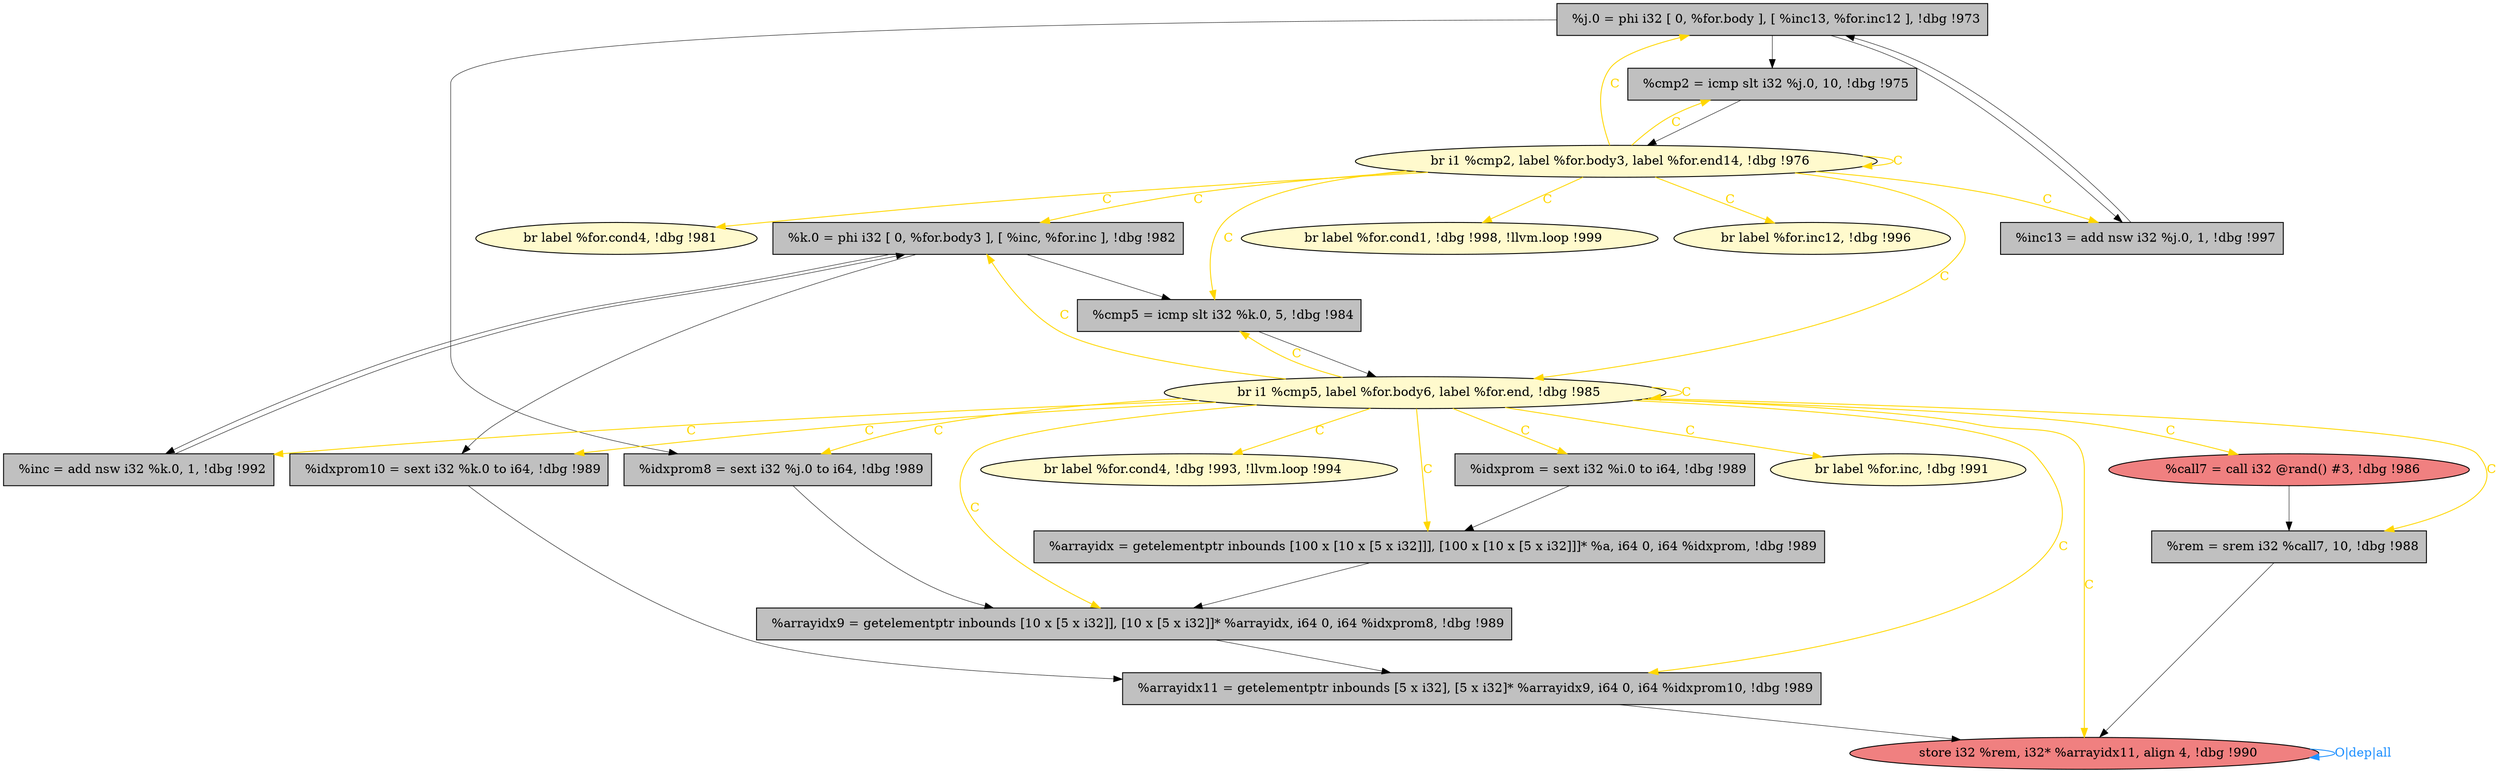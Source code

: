 
digraph G {


node409 [fillcolor=grey,label="  %k.0 = phi i32 [ 0, %for.body3 ], [ %inc, %for.inc ], !dbg !982",shape=rectangle,style=filled ]
node407 [fillcolor=grey,label="  %rem = srem i32 %call7, 10, !dbg !988",shape=rectangle,style=filled ]
node406 [fillcolor=lightcoral,label="  %call7 = call i32 @rand() #3, !dbg !986",shape=ellipse,style=filled ]
node404 [fillcolor=grey,label="  %arrayidx11 = getelementptr inbounds [5 x i32], [5 x i32]* %arrayidx9, i64 0, i64 %idxprom10, !dbg !989",shape=rectangle,style=filled ]
node408 [fillcolor=lemonchiffon,label="  br label %for.cond1, !dbg !998, !llvm.loop !999",shape=ellipse,style=filled ]
node394 [fillcolor=lemonchiffon,label="  br label %for.cond4, !dbg !993, !llvm.loop !994",shape=ellipse,style=filled ]
node392 [fillcolor=grey,label="  %idxprom = sext i32 %i.0 to i64, !dbg !989",shape=rectangle,style=filled ]
node389 [fillcolor=grey,label="  %arrayidx9 = getelementptr inbounds [10 x [5 x i32]], [10 x [5 x i32]]* %arrayidx, i64 0, i64 %idxprom8, !dbg !989",shape=rectangle,style=filled ]
node390 [fillcolor=grey,label="  %idxprom8 = sext i32 %j.0 to i64, !dbg !989",shape=rectangle,style=filled ]
node395 [fillcolor=grey,label="  %idxprom10 = sext i32 %k.0 to i64, !dbg !989",shape=rectangle,style=filled ]
node405 [fillcolor=lemonchiffon,label="  br label %for.inc12, !dbg !996",shape=ellipse,style=filled ]
node400 [fillcolor=lemonchiffon,label="  br i1 %cmp2, label %for.body3, label %for.end14, !dbg !976",shape=ellipse,style=filled ]
node391 [fillcolor=grey,label="  %arrayidx = getelementptr inbounds [100 x [10 x [5 x i32]]], [100 x [10 x [5 x i32]]]* %a, i64 0, i64 %idxprom, !dbg !989",shape=rectangle,style=filled ]
node403 [fillcolor=grey,label="  %inc13 = add nsw i32 %j.0, 1, !dbg !997",shape=rectangle,style=filled ]
node410 [fillcolor=grey,label="  %cmp2 = icmp slt i32 %j.0, 10, !dbg !975",shape=rectangle,style=filled ]
node393 [fillcolor=grey,label="  %cmp5 = icmp slt i32 %k.0, 5, !dbg !984",shape=rectangle,style=filled ]
node396 [fillcolor=grey,label="  %inc = add nsw i32 %k.0, 1, !dbg !992",shape=rectangle,style=filled ]
node397 [fillcolor=lightcoral,label="  store i32 %rem, i32* %arrayidx11, align 4, !dbg !990",shape=ellipse,style=filled ]
node398 [fillcolor=lemonchiffon,label="  br label %for.inc, !dbg !991",shape=ellipse,style=filled ]
node399 [fillcolor=lemonchiffon,label="  br label %for.cond4, !dbg !981",shape=ellipse,style=filled ]
node401 [fillcolor=grey,label="  %j.0 = phi i32 [ 0, %for.body ], [ %inc13, %for.inc12 ], !dbg !973",shape=rectangle,style=filled ]
node402 [fillcolor=lemonchiffon,label="  br i1 %cmp5, label %for.body6, label %for.end, !dbg !985",shape=ellipse,style=filled ]

node400->node402 [style=solid,color=gold,label="C",penwidth=1.0,fontcolor=gold ]
node400->node393 [style=solid,color=gold,label="C",penwidth=1.0,fontcolor=gold ]
node402->node396 [style=solid,color=gold,label="C",penwidth=1.0,fontcolor=gold ]
node400->node405 [style=solid,color=gold,label="C",penwidth=1.0,fontcolor=gold ]
node400->node408 [style=solid,color=gold,label="C",penwidth=1.0,fontcolor=gold ]
node400->node399 [style=solid,color=gold,label="C",penwidth=1.0,fontcolor=gold ]
node400->node403 [style=solid,color=gold,label="C",penwidth=1.0,fontcolor=gold ]
node393->node402 [style=solid,color=black,label="",penwidth=0.5,fontcolor=black ]
node406->node407 [style=solid,color=black,label="",penwidth=0.5,fontcolor=black ]
node409->node396 [style=solid,color=black,label="",penwidth=0.5,fontcolor=black ]
node396->node409 [style=solid,color=black,label="",penwidth=0.5,fontcolor=black ]
node389->node404 [style=solid,color=black,label="",penwidth=0.5,fontcolor=black ]
node400->node409 [style=solid,color=gold,label="C",penwidth=1.0,fontcolor=gold ]
node401->node390 [style=solid,color=black,label="",penwidth=0.5,fontcolor=black ]
node407->node397 [style=solid,color=black,label="",penwidth=0.5,fontcolor=black ]
node402->node393 [style=solid,color=gold,label="C",penwidth=1.0,fontcolor=gold ]
node402->node398 [style=solid,color=gold,label="C",penwidth=1.0,fontcolor=gold ]
node392->node391 [style=solid,color=black,label="",penwidth=0.5,fontcolor=black ]
node402->node392 [style=solid,color=gold,label="C",penwidth=1.0,fontcolor=gold ]
node402->node409 [style=solid,color=gold,label="C",penwidth=1.0,fontcolor=gold ]
node409->node395 [style=solid,color=black,label="",penwidth=0.5,fontcolor=black ]
node397->node397 [style=solid,color=dodgerblue,label="O|dep|all",penwidth=1.0,fontcolor=dodgerblue ]
node402->node407 [style=solid,color=gold,label="C",penwidth=1.0,fontcolor=gold ]
node402->node406 [style=solid,color=gold,label="C",penwidth=1.0,fontcolor=gold ]
node390->node389 [style=solid,color=black,label="",penwidth=0.5,fontcolor=black ]
node400->node401 [style=solid,color=gold,label="C",penwidth=1.0,fontcolor=gold ]
node401->node403 [style=solid,color=black,label="",penwidth=0.5,fontcolor=black ]
node410->node400 [style=solid,color=black,label="",penwidth=0.5,fontcolor=black ]
node409->node393 [style=solid,color=black,label="",penwidth=0.5,fontcolor=black ]
node403->node401 [style=solid,color=black,label="",penwidth=0.5,fontcolor=black ]
node402->node397 [style=solid,color=gold,label="C",penwidth=1.0,fontcolor=gold ]
node400->node410 [style=solid,color=gold,label="C",penwidth=1.0,fontcolor=gold ]
node391->node389 [style=solid,color=black,label="",penwidth=0.5,fontcolor=black ]
node402->node395 [style=solid,color=gold,label="C",penwidth=1.0,fontcolor=gold ]
node402->node402 [style=solid,color=gold,label="C",penwidth=1.0,fontcolor=gold ]
node400->node400 [style=solid,color=gold,label="C",penwidth=1.0,fontcolor=gold ]
node401->node410 [style=solid,color=black,label="",penwidth=0.5,fontcolor=black ]
node395->node404 [style=solid,color=black,label="",penwidth=0.5,fontcolor=black ]
node402->node391 [style=solid,color=gold,label="C",penwidth=1.0,fontcolor=gold ]
node404->node397 [style=solid,color=black,label="",penwidth=0.5,fontcolor=black ]
node402->node389 [style=solid,color=gold,label="C",penwidth=1.0,fontcolor=gold ]
node402->node404 [style=solid,color=gold,label="C",penwidth=1.0,fontcolor=gold ]
node402->node390 [style=solid,color=gold,label="C",penwidth=1.0,fontcolor=gold ]
node402->node394 [style=solid,color=gold,label="C",penwidth=1.0,fontcolor=gold ]


}
